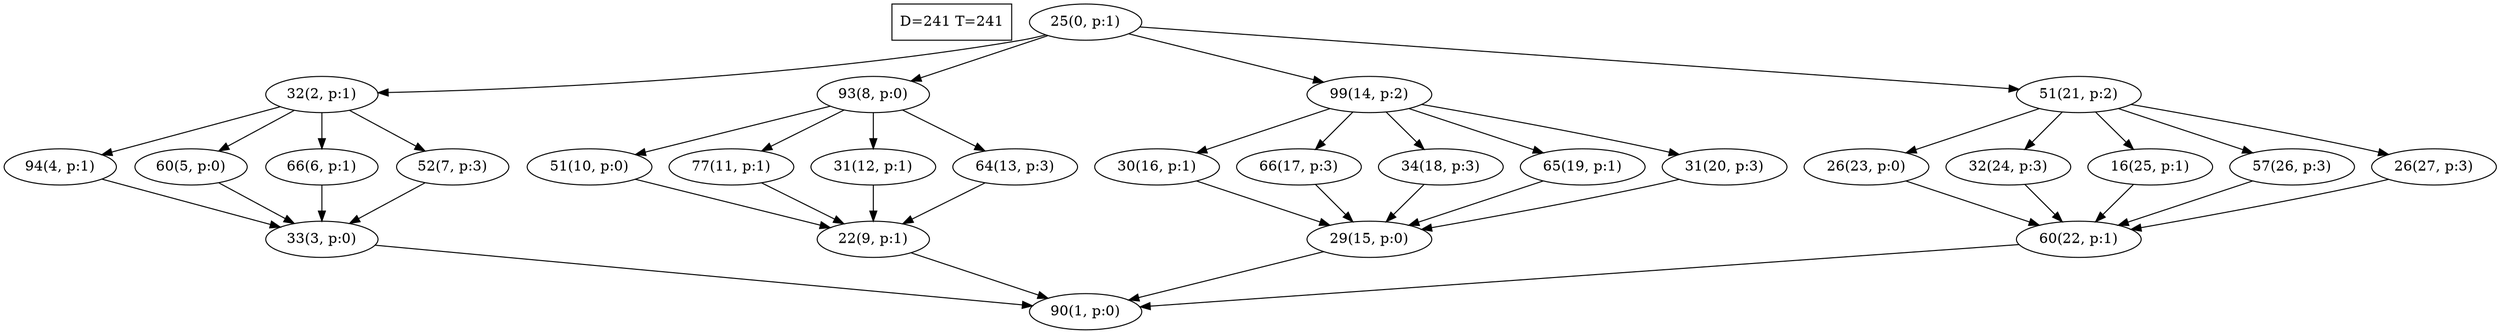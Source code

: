 digraph Task {
i [shape=box, label="D=241 T=241"]; 
0 [label="25(0, p:1)"];
1 [label="90(1, p:0)"];
2 [label="32(2, p:1)"];
3 [label="33(3, p:0)"];
4 [label="94(4, p:1)"];
5 [label="60(5, p:0)"];
6 [label="66(6, p:1)"];
7 [label="52(7, p:3)"];
8 [label="93(8, p:0)"];
9 [label="22(9, p:1)"];
10 [label="51(10, p:0)"];
11 [label="77(11, p:1)"];
12 [label="31(12, p:1)"];
13 [label="64(13, p:3)"];
14 [label="99(14, p:2)"];
15 [label="29(15, p:0)"];
16 [label="30(16, p:1)"];
17 [label="66(17, p:3)"];
18 [label="34(18, p:3)"];
19 [label="65(19, p:1)"];
20 [label="31(20, p:3)"];
21 [label="51(21, p:2)"];
22 [label="60(22, p:1)"];
23 [label="26(23, p:0)"];
24 [label="32(24, p:3)"];
25 [label="16(25, p:1)"];
26 [label="57(26, p:3)"];
27 [label="26(27, p:3)"];
0 -> 2;
0 -> 8;
0 -> 14;
0 -> 21;
2 -> 4;
2 -> 5;
2 -> 6;
2 -> 7;
3 -> 1;
4 -> 3;
5 -> 3;
6 -> 3;
7 -> 3;
8 -> 10;
8 -> 11;
8 -> 12;
8 -> 13;
9 -> 1;
10 -> 9;
11 -> 9;
12 -> 9;
13 -> 9;
14 -> 16;
14 -> 17;
14 -> 18;
14 -> 19;
14 -> 20;
15 -> 1;
16 -> 15;
17 -> 15;
18 -> 15;
19 -> 15;
20 -> 15;
21 -> 23;
21 -> 24;
21 -> 25;
21 -> 26;
21 -> 27;
22 -> 1;
23 -> 22;
24 -> 22;
25 -> 22;
26 -> 22;
27 -> 22;
}